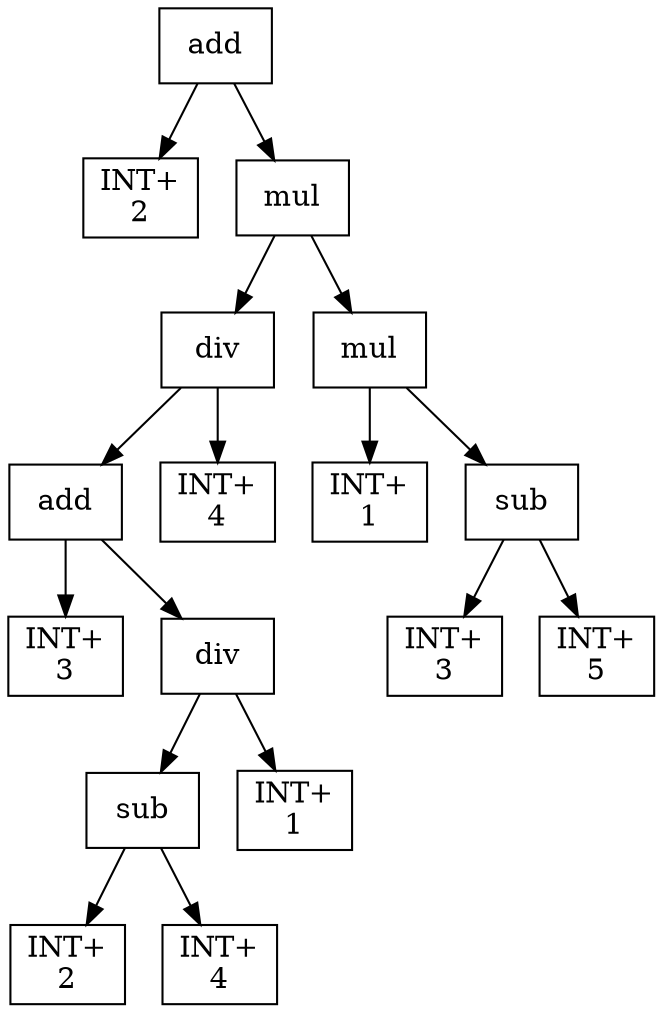digraph expr {
  node [shape=box];
  n1 [label="add"];
  n2 [label="INT+\n2"];
  n3 [label="mul"];
  n4 [label="div"];
  n5 [label="add"];
  n6 [label="INT+\n3"];
  n7 [label="div"];
  n8 [label="sub"];
  n9 [label="INT+\n2"];
  n10 [label="INT+\n4"];
  n8 -> n9;
  n8 -> n10;
  n11 [label="INT+\n1"];
  n7 -> n8;
  n7 -> n11;
  n5 -> n6;
  n5 -> n7;
  n12 [label="INT+\n4"];
  n4 -> n5;
  n4 -> n12;
  n13 [label="mul"];
  n14 [label="INT+\n1"];
  n15 [label="sub"];
  n16 [label="INT+\n3"];
  n17 [label="INT+\n5"];
  n15 -> n16;
  n15 -> n17;
  n13 -> n14;
  n13 -> n15;
  n3 -> n4;
  n3 -> n13;
  n1 -> n2;
  n1 -> n3;
}